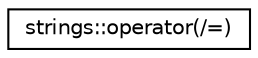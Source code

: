digraph "Graphical Class Hierarchy"
{
 // LATEX_PDF_SIZE
  edge [fontname="Helvetica",fontsize="10",labelfontname="Helvetica",labelfontsize="10"];
  node [fontname="Helvetica",fontsize="10",shape=record];
  rankdir="LR";
  Node0 [label="strings::operator(/=)",height=0.2,width=0.4,color="black", fillcolor="white", style="filled",URL="$interfacestrings_1_1operator_07_2_0a_08.html",tooltip="Tests for inequality between two strings."];
}
